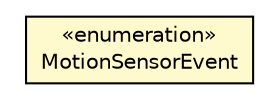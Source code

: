 #!/usr/local/bin/dot
#
# Class diagram 
# Generated by UMLGraph version 5.1 (http://www.umlgraph.org/)
#

digraph G {
	edge [fontname="Helvetica",fontsize=10,labelfontname="Helvetica",labelfontsize=10];
	node [fontname="Helvetica",fontsize=10,shape=plaintext];
	nodesep=0.25;
	ranksep=0.5;
	// org.universAAL.lddi.lib.activityhub.devicemodel.MotionSensorEvent
	c6646370 [label=<<table title="org.universAAL.lddi.lib.activityhub.devicemodel.MotionSensorEvent" border="0" cellborder="1" cellspacing="0" cellpadding="2" port="p" bgcolor="lemonChiffon" href="./MotionSensorEvent.html">
		<tr><td><table border="0" cellspacing="0" cellpadding="1">
<tr><td align="center" balign="center"> &#171;enumeration&#187; </td></tr>
<tr><td align="center" balign="center"> MotionSensorEvent </td></tr>
		</table></td></tr>
		</table>>, fontname="Helvetica", fontcolor="black", fontsize=10.0];
}

